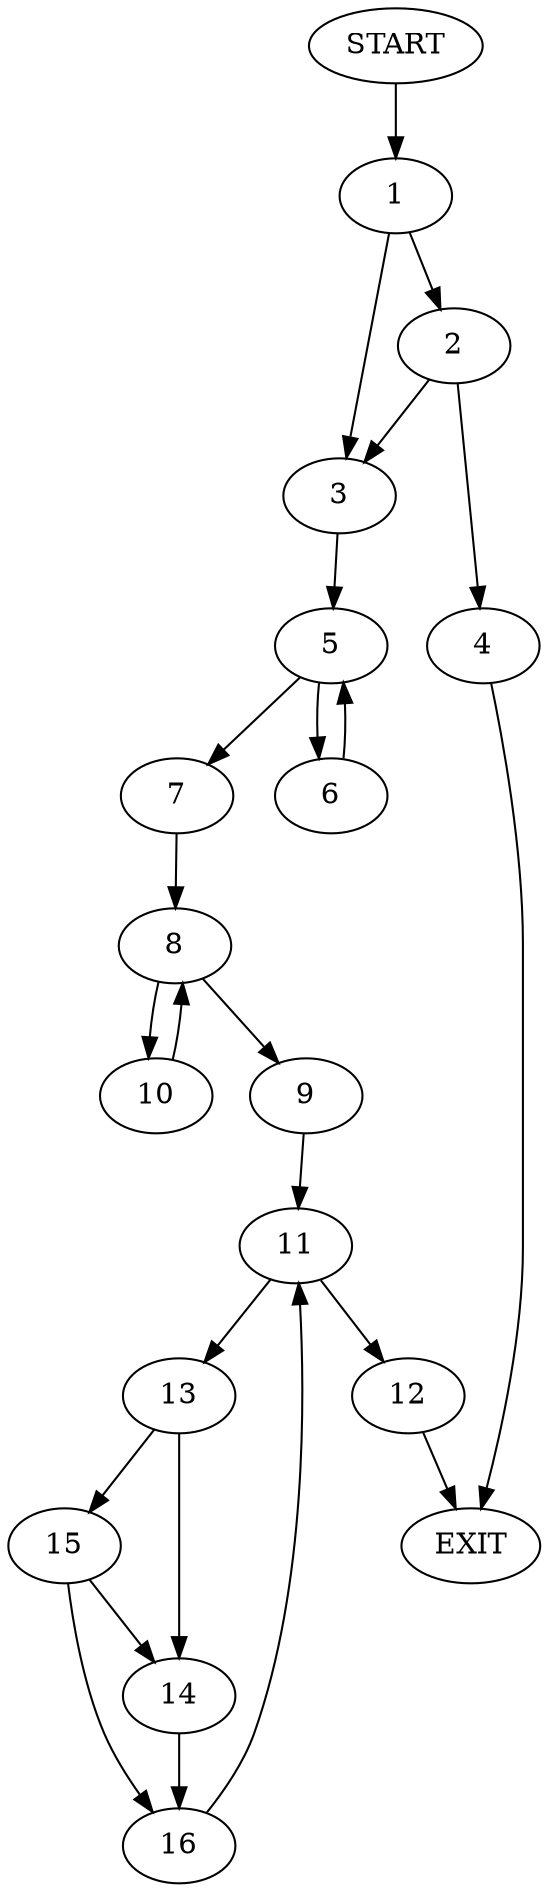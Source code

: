 digraph {
0 [label="START"]
17 [label="EXIT"]
0 -> 1
1 -> 2
1 -> 3
2 -> 4
2 -> 3
3 -> 5
4 -> 17
5 -> 6
5 -> 7
6 -> 5
7 -> 8
8 -> 9
8 -> 10
10 -> 8
9 -> 11
11 -> 12
11 -> 13
13 -> 14
13 -> 15
12 -> 17
14 -> 16
15 -> 14
15 -> 16
16 -> 11
}

